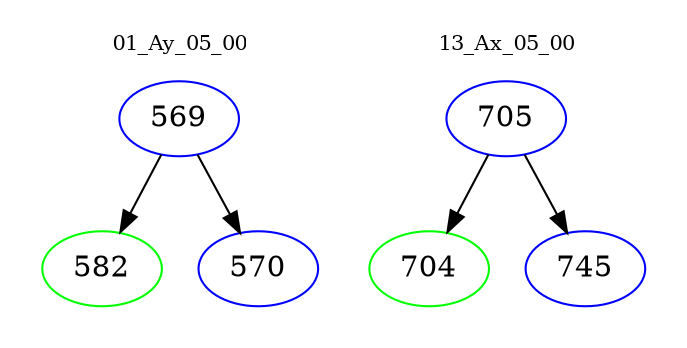 digraph{
subgraph cluster_0 {
color = white
label = "01_Ay_05_00";
fontsize=10;
T0_569 [label="569", color="blue"]
T0_569 -> T0_582 [color="black"]
T0_582 [label="582", color="green"]
T0_569 -> T0_570 [color="black"]
T0_570 [label="570", color="blue"]
}
subgraph cluster_1 {
color = white
label = "13_Ax_05_00";
fontsize=10;
T1_705 [label="705", color="blue"]
T1_705 -> T1_704 [color="black"]
T1_704 [label="704", color="green"]
T1_705 -> T1_745 [color="black"]
T1_745 [label="745", color="blue"]
}
}
